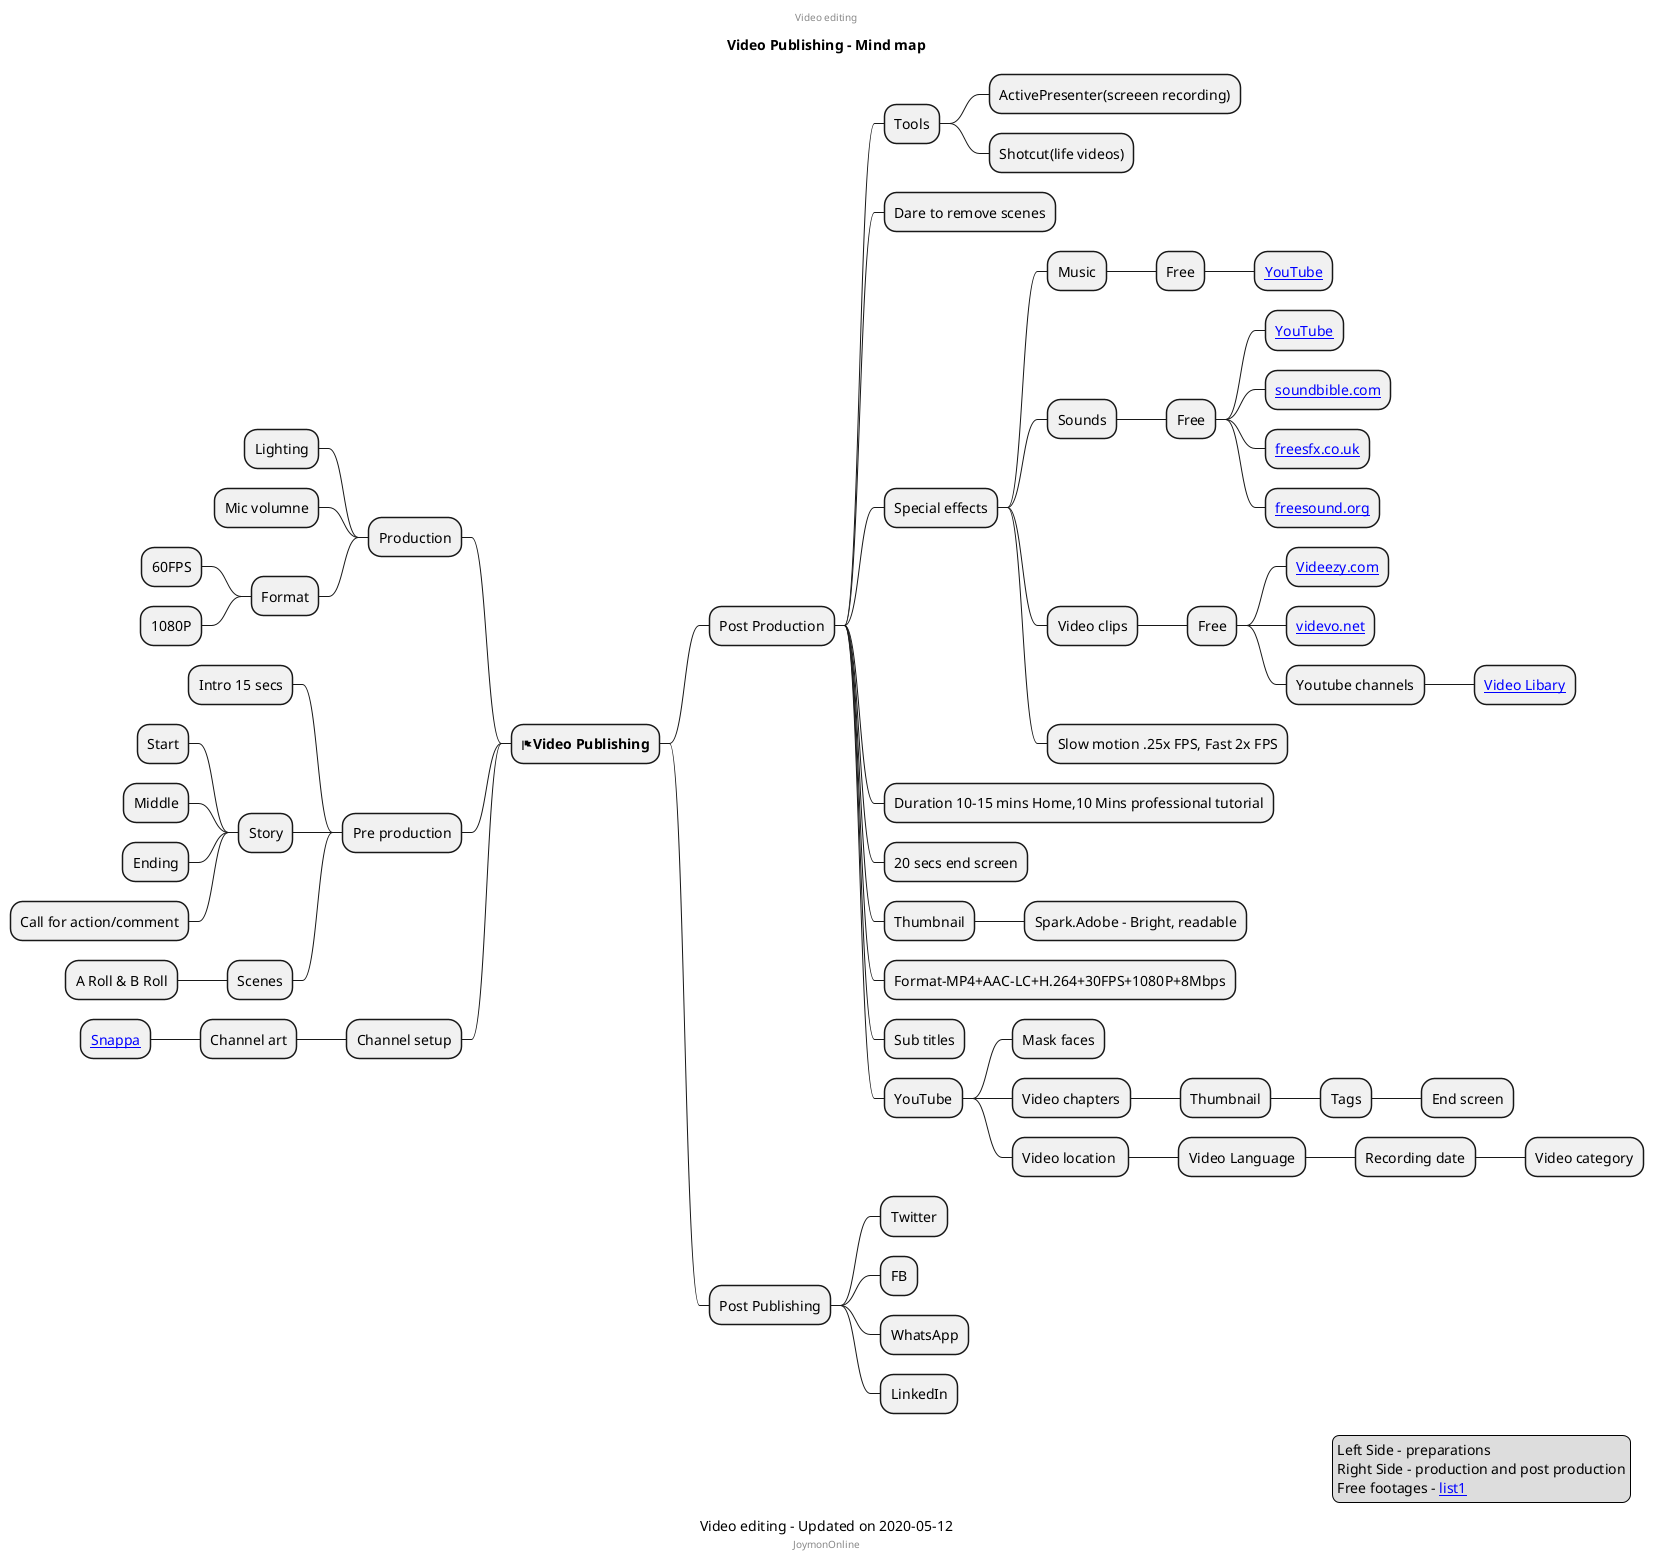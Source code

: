 @startmindmap
caption Video editing - Updated on 2020-05-12
title Video Publishing - Mind map
center header
Video editing
endheader

* <&flag><b>Video Publishing</b>

** Post Production
*** Tools
**** ActivePresenter(screeen recording)
**** Shotcut(life videos)
*** Dare to remove scenes
*** Special effects
**** Music
***** Free
****** [[https://www.youtube.com/audiolibrary/music?nv=1 YouTube]]
**** Sounds
***** Free
****** [[https://www.youtube.com/audiolibrary/soundeffects?nv=1 YouTube]]
****** [[https://soundbible.com/ soundbible.com]]
****** [[https://freesfx.co.uk/ freesfx.co.uk]]
****** [[https://freesound.org/ freesound.org]]
**** Video clips
***** Free
****** [[https://www.videezy.com/ Videezy.com]]
****** [[https://www.videvo.net/ videvo.net]]
****** Youtube channels
******* [[https://www.youtube.com/channel/UC8ScFr0TdBPz9bLElei6-VA/videos Video Libary]]
**** Slow motion .25x FPS, Fast 2x FPS
*** Duration 10-15 mins Home,10 Mins professional tutorial
*** 20 secs end screen
*** Thumbnail
**** Spark.Adobe - Bright, readable
*** Format-MP4+AAC-LC+H.264+30FPS+1080P+8Mbps
*** Sub titles
*** YouTube
**** Mask faces
**** Video chapters
***** Thumbnail
****** Tags
******* End screen
**** Video location 
***** Video Language
****** Recording date
******* Video category

** Post Publishing
*** Twitter
*** FB
*** WhatsApp
*** LinkedIn

left side
** Production
*** Lighting
*** Mic volumne
*** Format
**** 60FPS
**** 1080P
** Pre production
*** Intro 15 secs
*** Story
**** Start
**** Middle
**** Ending
****  Call for action/comment
*** Scenes
**** A Roll & B Roll
** Channel setup
*** Channel art
**** [[https://snappa.com/ Snappa]]
center footer JoymonOnline

legend right
  Left Side - preparations
  Right Side - production and post production
  Free footages - [[https://www.oberlo.com/blog/free-stock-video-websites list1]]
endlegend
@endmindmap